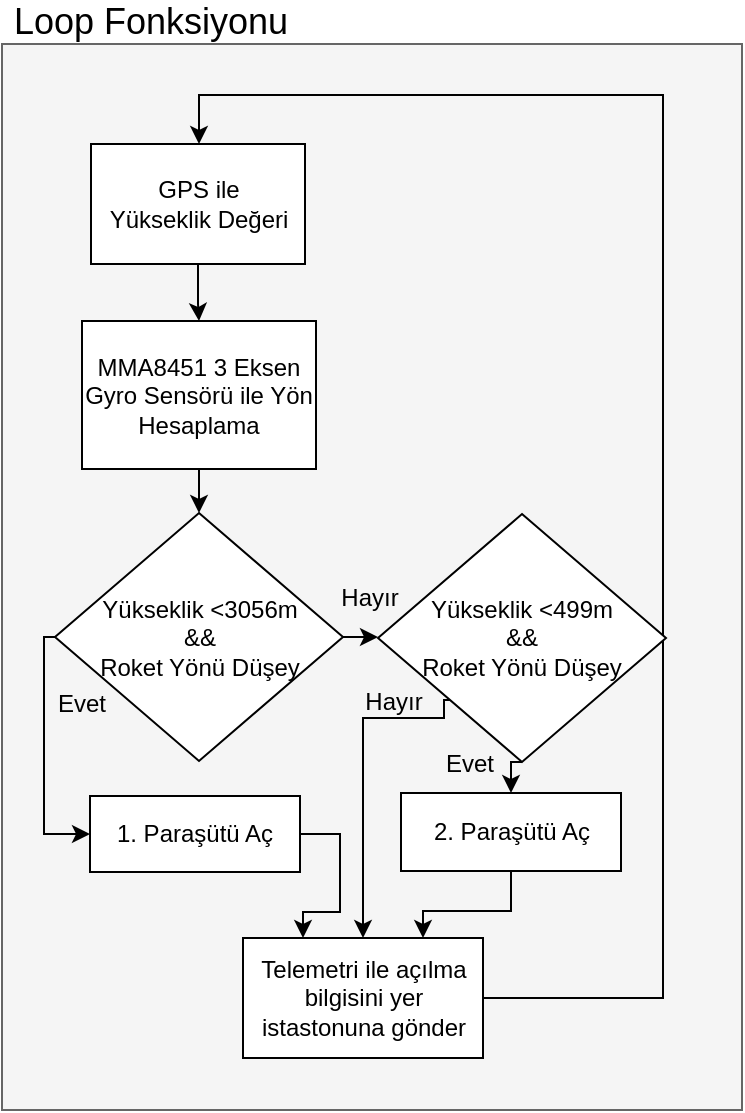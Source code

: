<mxfile version="10.3.6" type="github"><diagram id="dz1NT8YJN7HHtKXdm0w7" name="Page-1"><mxGraphModel dx="840" dy="445" grid="1" gridSize="10" guides="1" tooltips="1" connect="1" arrows="1" fold="1" page="1" pageScale="1" pageWidth="827" pageHeight="1169" math="0" shadow="0"><root><mxCell id="0"/><mxCell id="1" parent="0"/><mxCell id="6eJxPTzUffE4Kh-6WU67-1" value="" style="rounded=0;whiteSpace=wrap;html=1;fillColor=#f5f5f5;strokeColor=#666666;fontColor=#333333;" vertex="1" parent="1"><mxGeometry x="239" y="101" width="370" height="533" as="geometry"/></mxCell><mxCell id="6eJxPTzUffE4Kh-6WU67-2" value="&lt;font style=&quot;font-size: 18px&quot;&gt;Loop Fonksiyonu&lt;/font&gt;" style="text;html=1;strokeColor=none;fillColor=none;align=center;verticalAlign=middle;whiteSpace=wrap;rounded=0;" vertex="1" parent="1"><mxGeometry x="241" y="80" width="145" height="20" as="geometry"/></mxCell><mxCell id="6eJxPTzUffE4Kh-6WU67-3" style="edgeStyle=orthogonalEdgeStyle;rounded=0;orthogonalLoop=1;jettySize=auto;html=1;exitX=0.5;exitY=1;exitDx=0;exitDy=0;entryX=0.5;entryY=0;entryDx=0;entryDy=0;" edge="1" parent="1" source="6eJxPTzUffE4Kh-6WU67-4" target="6eJxPTzUffE4Kh-6WU67-11"><mxGeometry relative="1" as="geometry"/></mxCell><mxCell id="6eJxPTzUffE4Kh-6WU67-4" value="MMA8451 3 Eksen Gyro Sensörü ile Yön Hesaplama" style="rounded=0;whiteSpace=wrap;html=1;" vertex="1" parent="1"><mxGeometry x="279" y="239.5" width="117" height="74" as="geometry"/></mxCell><mxCell id="6eJxPTzUffE4Kh-6WU67-5" style="edgeStyle=orthogonalEdgeStyle;rounded=0;orthogonalLoop=1;jettySize=auto;html=1;exitX=1;exitY=0.5;exitDx=0;exitDy=0;" edge="1" parent="1" source="6eJxPTzUffE4Kh-6WU67-6" target="6eJxPTzUffE4Kh-6WU67-8"><mxGeometry relative="1" as="geometry"><Array as="points"><mxPoint x="569.5" y="578.5"/><mxPoint x="569.5" y="126.5"/><mxPoint x="337.5" y="126.5"/></Array><mxPoint x="337.5" y="146.5" as="targetPoint"/></mxGeometry></mxCell><mxCell id="6eJxPTzUffE4Kh-6WU67-6" value="Telemetri ile açılma bilgisini yer istastonuna gönder" style="rounded=0;whiteSpace=wrap;html=1;" vertex="1" parent="1"><mxGeometry x="359.5" y="548" width="120" height="60" as="geometry"/></mxCell><mxCell id="6eJxPTzUffE4Kh-6WU67-7" style="edgeStyle=orthogonalEdgeStyle;rounded=0;orthogonalLoop=1;jettySize=auto;html=1;exitX=0.5;exitY=1;exitDx=0;exitDy=0;" edge="1" parent="1" source="6eJxPTzUffE4Kh-6WU67-8" target="6eJxPTzUffE4Kh-6WU67-4"><mxGeometry relative="1" as="geometry"/></mxCell><mxCell id="6eJxPTzUffE4Kh-6WU67-8" value="GPS ile&lt;br&gt;Yükseklik Değeri" style="rounded=0;whiteSpace=wrap;html=1;" vertex="1" parent="1"><mxGeometry x="283.5" y="151" width="107" height="60" as="geometry"/></mxCell><mxCell id="6eJxPTzUffE4Kh-6WU67-9" style="edgeStyle=orthogonalEdgeStyle;rounded=0;orthogonalLoop=1;jettySize=auto;html=1;exitX=0;exitY=0.5;exitDx=0;exitDy=0;entryX=0;entryY=0.5;entryDx=0;entryDy=0;" edge="1" parent="1" source="6eJxPTzUffE4Kh-6WU67-11" target="6eJxPTzUffE4Kh-6WU67-17"><mxGeometry relative="1" as="geometry"><mxPoint x="269" y="496" as="targetPoint"/><Array as="points"><mxPoint x="260" y="398"/><mxPoint x="260" y="496"/></Array></mxGeometry></mxCell><mxCell id="6eJxPTzUffE4Kh-6WU67-10" style="edgeStyle=orthogonalEdgeStyle;rounded=0;orthogonalLoop=1;jettySize=auto;html=1;exitX=1;exitY=0.5;exitDx=0;exitDy=0;entryX=0;entryY=0.5;entryDx=0;entryDy=0;" edge="1" parent="1" source="6eJxPTzUffE4Kh-6WU67-11" target="6eJxPTzUffE4Kh-6WU67-14"><mxGeometry relative="1" as="geometry"/></mxCell><mxCell id="6eJxPTzUffE4Kh-6WU67-11" value="Yükseklik &amp;lt;3056m&lt;br&gt;&amp;amp;&amp;amp;&lt;br&gt;Roket Yönü Düşey&lt;br&gt;" style="rhombus;whiteSpace=wrap;html=1;" vertex="1" parent="1"><mxGeometry x="265.5" y="335.5" width="144" height="124" as="geometry"/></mxCell><mxCell id="6eJxPTzUffE4Kh-6WU67-12" style="edgeStyle=orthogonalEdgeStyle;rounded=0;orthogonalLoop=1;jettySize=auto;html=1;exitX=0.5;exitY=1;exitDx=0;exitDy=0;entryX=0.5;entryY=0;entryDx=0;entryDy=0;" edge="1" parent="1" source="6eJxPTzUffE4Kh-6WU67-14" target="6eJxPTzUffE4Kh-6WU67-20"><mxGeometry relative="1" as="geometry"/></mxCell><mxCell id="6eJxPTzUffE4Kh-6WU67-13" style="edgeStyle=orthogonalEdgeStyle;rounded=0;orthogonalLoop=1;jettySize=auto;html=1;exitX=0;exitY=1;exitDx=0;exitDy=0;entryX=0.5;entryY=0;entryDx=0;entryDy=0;" edge="1" parent="1" source="6eJxPTzUffE4Kh-6WU67-14" target="6eJxPTzUffE4Kh-6WU67-6"><mxGeometry relative="1" as="geometry"><Array as="points"><mxPoint x="460" y="438"/><mxPoint x="420" y="438"/></Array></mxGeometry></mxCell><mxCell id="6eJxPTzUffE4Kh-6WU67-14" value="Yükseklik &amp;lt;499m&lt;br&gt;&amp;amp;&amp;amp;&lt;br&gt;Roket Yönü Düşey&lt;br&gt;" style="rhombus;whiteSpace=wrap;html=1;" vertex="1" parent="1"><mxGeometry x="427" y="336" width="144" height="124" as="geometry"/></mxCell><mxCell id="6eJxPTzUffE4Kh-6WU67-15" value="Evet" style="text;html=1;strokeColor=none;fillColor=none;align=center;verticalAlign=middle;whiteSpace=wrap;rounded=0;" vertex="1" parent="1"><mxGeometry x="259" y="420.5" width="40" height="20" as="geometry"/></mxCell><mxCell id="6eJxPTzUffE4Kh-6WU67-16" style="edgeStyle=orthogonalEdgeStyle;rounded=0;orthogonalLoop=1;jettySize=auto;html=1;exitX=1;exitY=0.5;exitDx=0;exitDy=0;entryX=0.25;entryY=0;entryDx=0;entryDy=0;" edge="1" parent="1" source="6eJxPTzUffE4Kh-6WU67-17" target="6eJxPTzUffE4Kh-6WU67-6"><mxGeometry relative="1" as="geometry"/></mxCell><mxCell id="6eJxPTzUffE4Kh-6WU67-17" value="1. Paraşütü Aç" style="rounded=0;whiteSpace=wrap;html=1;" vertex="1" parent="1"><mxGeometry x="283" y="477" width="105" height="38" as="geometry"/></mxCell><mxCell id="6eJxPTzUffE4Kh-6WU67-18" value="Hayır" style="text;html=1;strokeColor=none;fillColor=none;align=center;verticalAlign=middle;whiteSpace=wrap;rounded=0;" vertex="1" parent="1"><mxGeometry x="402.5" y="368" width="40" height="20" as="geometry"/></mxCell><mxCell id="6eJxPTzUffE4Kh-6WU67-19" style="edgeStyle=orthogonalEdgeStyle;rounded=0;orthogonalLoop=1;jettySize=auto;html=1;exitX=0.5;exitY=1;exitDx=0;exitDy=0;entryX=0.75;entryY=0;entryDx=0;entryDy=0;" edge="1" parent="1" source="6eJxPTzUffE4Kh-6WU67-20" target="6eJxPTzUffE4Kh-6WU67-6"><mxGeometry relative="1" as="geometry"/></mxCell><mxCell id="6eJxPTzUffE4Kh-6WU67-20" value="2. Paraşütü Aç" style="rounded=0;whiteSpace=wrap;html=1;" vertex="1" parent="1"><mxGeometry x="438.5" y="475.5" width="110" height="39" as="geometry"/></mxCell><mxCell id="6eJxPTzUffE4Kh-6WU67-21" value="Evet" style="text;html=1;strokeColor=none;fillColor=none;align=center;verticalAlign=middle;whiteSpace=wrap;rounded=0;" vertex="1" parent="1"><mxGeometry x="453" y="450.5" width="40" height="20" as="geometry"/></mxCell><mxCell id="6eJxPTzUffE4Kh-6WU67-22" value="Hayır" style="text;html=1;strokeColor=none;fillColor=none;align=center;verticalAlign=middle;whiteSpace=wrap;rounded=0;" vertex="1" parent="1"><mxGeometry x="415" y="419.5" width="40" height="20" as="geometry"/></mxCell></root></mxGraphModel></diagram></mxfile>